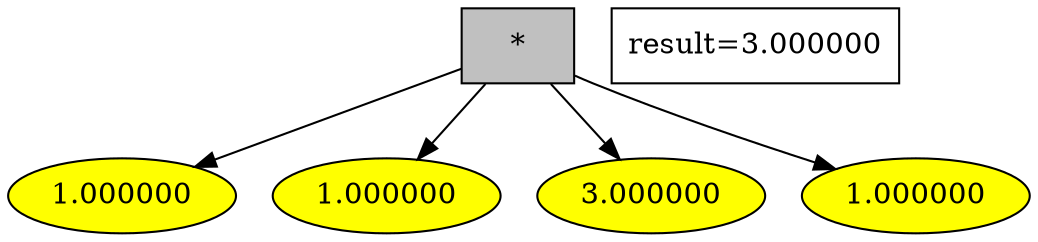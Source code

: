 digraph G {
1 [style = filled, label="*", shape = box, fillcolor="grey"];
1->0;
0 [style = filled, label="1.000000", fillcolor="yellow"];
1->2;
2 [style = filled, label="1.000000", fillcolor="yellow"];
1->3;
3 [style = filled, label="3.000000", fillcolor="yellow"];
1->4;
4 [style = filled, label="1.000000", fillcolor="yellow"];
"result=3.000000" [shape=box];
}
